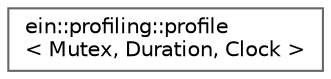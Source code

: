digraph "Graphical Class Hierarchy"
{
 // INTERACTIVE_SVG=YES
 // LATEX_PDF_SIZE
  bgcolor="transparent";
  edge [fontname=Helvetica,fontsize=10,labelfontname=Helvetica,labelfontsize=10];
  node [fontname=Helvetica,fontsize=10,shape=box,height=0.2,width=0.4];
  rankdir="LR";
  Node0 [id="Node000000",label="ein::profiling::profile\l\< Mutex, Duration, Clock \>",height=0.2,width=0.4,color="grey40", fillcolor="white", style="filled",URL="$structein_1_1profiling_1_1profile.html",tooltip=" "];
}

